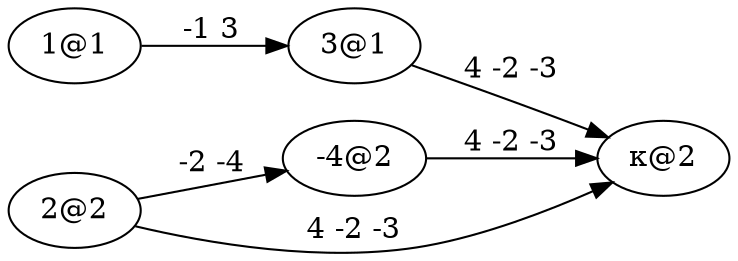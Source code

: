digraph ImplicationGraph {

  rankdir=LR;
  margin=0;

  n1 [label="1@1"];
  n2 [label="3@1"];
  n3 [label="2@2"];
  n4 [label="-4@2"];
  n5 [label="κ@2"];

  n1 -> n2 [label="-1 3"];
  n3 -> n4 [label="-2 -4"];
  n4 -> n5 [label="4 -2 -3"];
  n3 -> n5 [label="4 -2 -3"];
  n2 -> n5 [label="4 -2 -3"];

}